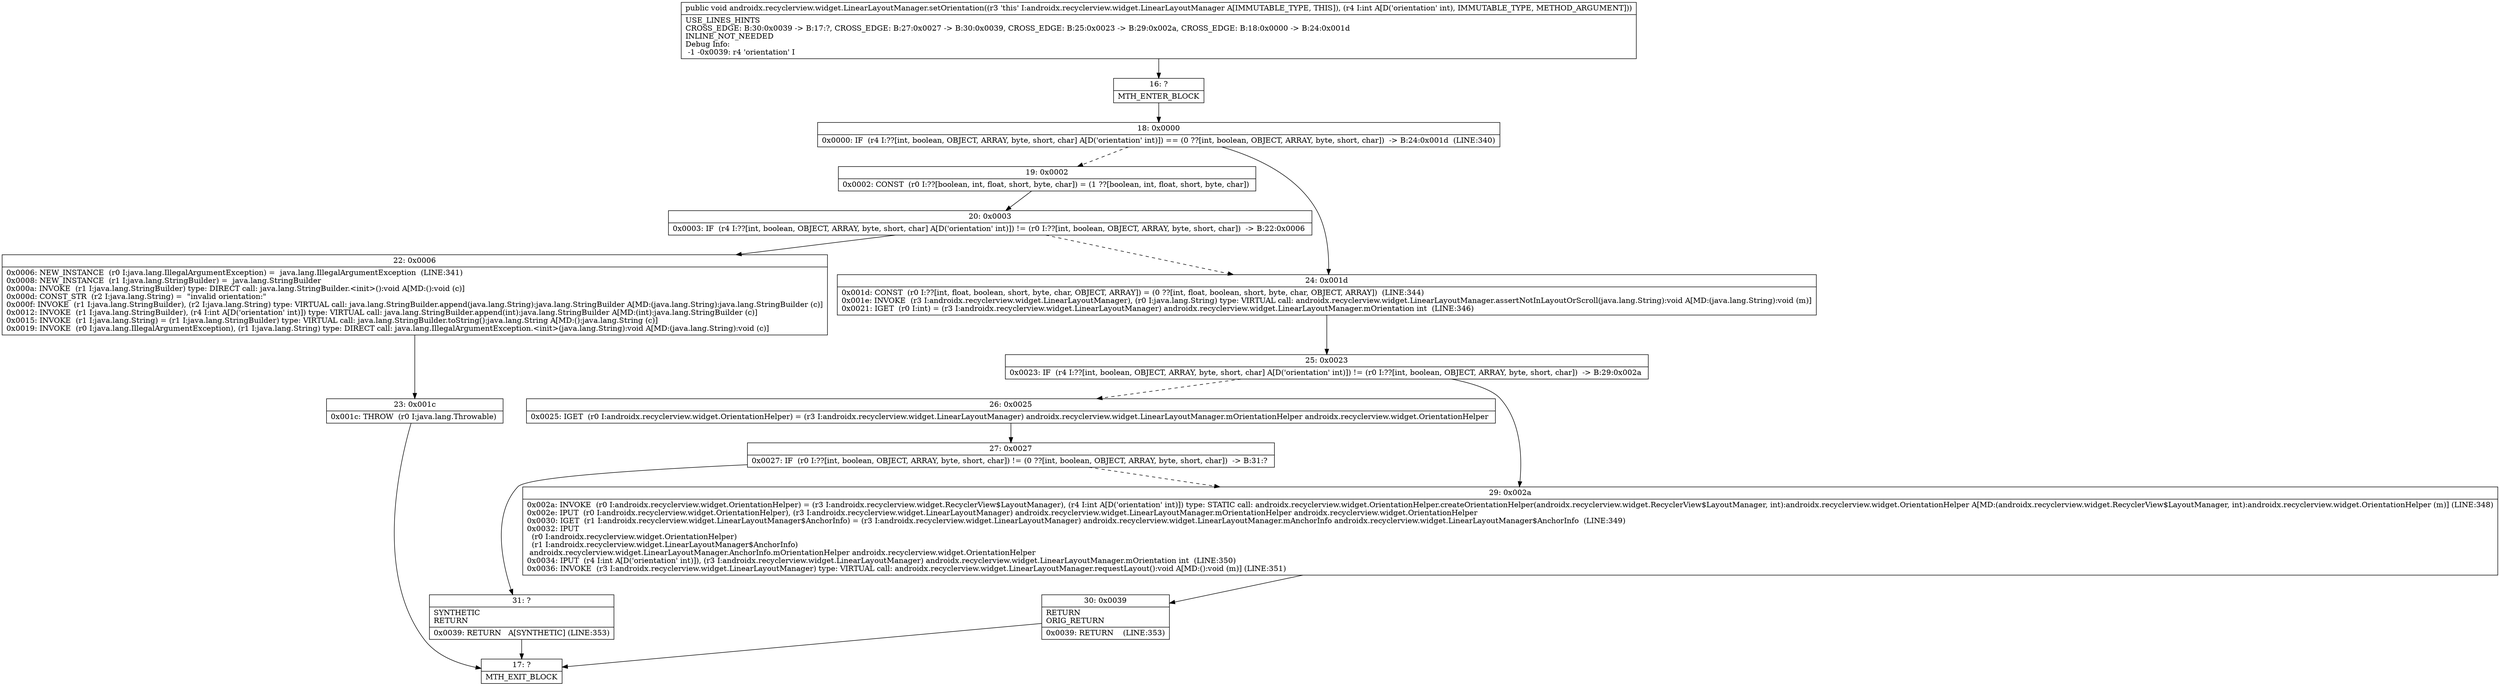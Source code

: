 digraph "CFG forandroidx.recyclerview.widget.LinearLayoutManager.setOrientation(I)V" {
Node_16 [shape=record,label="{16\:\ ?|MTH_ENTER_BLOCK\l}"];
Node_18 [shape=record,label="{18\:\ 0x0000|0x0000: IF  (r4 I:??[int, boolean, OBJECT, ARRAY, byte, short, char] A[D('orientation' int)]) == (0 ??[int, boolean, OBJECT, ARRAY, byte, short, char])  \-\> B:24:0x001d  (LINE:340)\l}"];
Node_19 [shape=record,label="{19\:\ 0x0002|0x0002: CONST  (r0 I:??[boolean, int, float, short, byte, char]) = (1 ??[boolean, int, float, short, byte, char]) \l}"];
Node_20 [shape=record,label="{20\:\ 0x0003|0x0003: IF  (r4 I:??[int, boolean, OBJECT, ARRAY, byte, short, char] A[D('orientation' int)]) != (r0 I:??[int, boolean, OBJECT, ARRAY, byte, short, char])  \-\> B:22:0x0006 \l}"];
Node_22 [shape=record,label="{22\:\ 0x0006|0x0006: NEW_INSTANCE  (r0 I:java.lang.IllegalArgumentException) =  java.lang.IllegalArgumentException  (LINE:341)\l0x0008: NEW_INSTANCE  (r1 I:java.lang.StringBuilder) =  java.lang.StringBuilder \l0x000a: INVOKE  (r1 I:java.lang.StringBuilder) type: DIRECT call: java.lang.StringBuilder.\<init\>():void A[MD:():void (c)]\l0x000d: CONST_STR  (r2 I:java.lang.String) =  \"invalid orientation:\" \l0x000f: INVOKE  (r1 I:java.lang.StringBuilder), (r2 I:java.lang.String) type: VIRTUAL call: java.lang.StringBuilder.append(java.lang.String):java.lang.StringBuilder A[MD:(java.lang.String):java.lang.StringBuilder (c)]\l0x0012: INVOKE  (r1 I:java.lang.StringBuilder), (r4 I:int A[D('orientation' int)]) type: VIRTUAL call: java.lang.StringBuilder.append(int):java.lang.StringBuilder A[MD:(int):java.lang.StringBuilder (c)]\l0x0015: INVOKE  (r1 I:java.lang.String) = (r1 I:java.lang.StringBuilder) type: VIRTUAL call: java.lang.StringBuilder.toString():java.lang.String A[MD:():java.lang.String (c)]\l0x0019: INVOKE  (r0 I:java.lang.IllegalArgumentException), (r1 I:java.lang.String) type: DIRECT call: java.lang.IllegalArgumentException.\<init\>(java.lang.String):void A[MD:(java.lang.String):void (c)]\l}"];
Node_23 [shape=record,label="{23\:\ 0x001c|0x001c: THROW  (r0 I:java.lang.Throwable) \l}"];
Node_17 [shape=record,label="{17\:\ ?|MTH_EXIT_BLOCK\l}"];
Node_24 [shape=record,label="{24\:\ 0x001d|0x001d: CONST  (r0 I:??[int, float, boolean, short, byte, char, OBJECT, ARRAY]) = (0 ??[int, float, boolean, short, byte, char, OBJECT, ARRAY])  (LINE:344)\l0x001e: INVOKE  (r3 I:androidx.recyclerview.widget.LinearLayoutManager), (r0 I:java.lang.String) type: VIRTUAL call: androidx.recyclerview.widget.LinearLayoutManager.assertNotInLayoutOrScroll(java.lang.String):void A[MD:(java.lang.String):void (m)]\l0x0021: IGET  (r0 I:int) = (r3 I:androidx.recyclerview.widget.LinearLayoutManager) androidx.recyclerview.widget.LinearLayoutManager.mOrientation int  (LINE:346)\l}"];
Node_25 [shape=record,label="{25\:\ 0x0023|0x0023: IF  (r4 I:??[int, boolean, OBJECT, ARRAY, byte, short, char] A[D('orientation' int)]) != (r0 I:??[int, boolean, OBJECT, ARRAY, byte, short, char])  \-\> B:29:0x002a \l}"];
Node_26 [shape=record,label="{26\:\ 0x0025|0x0025: IGET  (r0 I:androidx.recyclerview.widget.OrientationHelper) = (r3 I:androidx.recyclerview.widget.LinearLayoutManager) androidx.recyclerview.widget.LinearLayoutManager.mOrientationHelper androidx.recyclerview.widget.OrientationHelper \l}"];
Node_27 [shape=record,label="{27\:\ 0x0027|0x0027: IF  (r0 I:??[int, boolean, OBJECT, ARRAY, byte, short, char]) != (0 ??[int, boolean, OBJECT, ARRAY, byte, short, char])  \-\> B:31:? \l}"];
Node_31 [shape=record,label="{31\:\ ?|SYNTHETIC\lRETURN\l|0x0039: RETURN   A[SYNTHETIC] (LINE:353)\l}"];
Node_29 [shape=record,label="{29\:\ 0x002a|0x002a: INVOKE  (r0 I:androidx.recyclerview.widget.OrientationHelper) = (r3 I:androidx.recyclerview.widget.RecyclerView$LayoutManager), (r4 I:int A[D('orientation' int)]) type: STATIC call: androidx.recyclerview.widget.OrientationHelper.createOrientationHelper(androidx.recyclerview.widget.RecyclerView$LayoutManager, int):androidx.recyclerview.widget.OrientationHelper A[MD:(androidx.recyclerview.widget.RecyclerView$LayoutManager, int):androidx.recyclerview.widget.OrientationHelper (m)] (LINE:348)\l0x002e: IPUT  (r0 I:androidx.recyclerview.widget.OrientationHelper), (r3 I:androidx.recyclerview.widget.LinearLayoutManager) androidx.recyclerview.widget.LinearLayoutManager.mOrientationHelper androidx.recyclerview.widget.OrientationHelper \l0x0030: IGET  (r1 I:androidx.recyclerview.widget.LinearLayoutManager$AnchorInfo) = (r3 I:androidx.recyclerview.widget.LinearLayoutManager) androidx.recyclerview.widget.LinearLayoutManager.mAnchorInfo androidx.recyclerview.widget.LinearLayoutManager$AnchorInfo  (LINE:349)\l0x0032: IPUT  \l  (r0 I:androidx.recyclerview.widget.OrientationHelper)\l  (r1 I:androidx.recyclerview.widget.LinearLayoutManager$AnchorInfo)\l androidx.recyclerview.widget.LinearLayoutManager.AnchorInfo.mOrientationHelper androidx.recyclerview.widget.OrientationHelper \l0x0034: IPUT  (r4 I:int A[D('orientation' int)]), (r3 I:androidx.recyclerview.widget.LinearLayoutManager) androidx.recyclerview.widget.LinearLayoutManager.mOrientation int  (LINE:350)\l0x0036: INVOKE  (r3 I:androidx.recyclerview.widget.LinearLayoutManager) type: VIRTUAL call: androidx.recyclerview.widget.LinearLayoutManager.requestLayout():void A[MD:():void (m)] (LINE:351)\l}"];
Node_30 [shape=record,label="{30\:\ 0x0039|RETURN\lORIG_RETURN\l|0x0039: RETURN    (LINE:353)\l}"];
MethodNode[shape=record,label="{public void androidx.recyclerview.widget.LinearLayoutManager.setOrientation((r3 'this' I:androidx.recyclerview.widget.LinearLayoutManager A[IMMUTABLE_TYPE, THIS]), (r4 I:int A[D('orientation' int), IMMUTABLE_TYPE, METHOD_ARGUMENT]))  | USE_LINES_HINTS\lCROSS_EDGE: B:30:0x0039 \-\> B:17:?, CROSS_EDGE: B:27:0x0027 \-\> B:30:0x0039, CROSS_EDGE: B:25:0x0023 \-\> B:29:0x002a, CROSS_EDGE: B:18:0x0000 \-\> B:24:0x001d\lINLINE_NOT_NEEDED\lDebug Info:\l  \-1 \-0x0039: r4 'orientation' I\l}"];
MethodNode -> Node_16;Node_16 -> Node_18;
Node_18 -> Node_19[style=dashed];
Node_18 -> Node_24;
Node_19 -> Node_20;
Node_20 -> Node_22;
Node_20 -> Node_24[style=dashed];
Node_22 -> Node_23;
Node_23 -> Node_17;
Node_24 -> Node_25;
Node_25 -> Node_26[style=dashed];
Node_25 -> Node_29;
Node_26 -> Node_27;
Node_27 -> Node_29[style=dashed];
Node_27 -> Node_31;
Node_31 -> Node_17;
Node_29 -> Node_30;
Node_30 -> Node_17;
}

